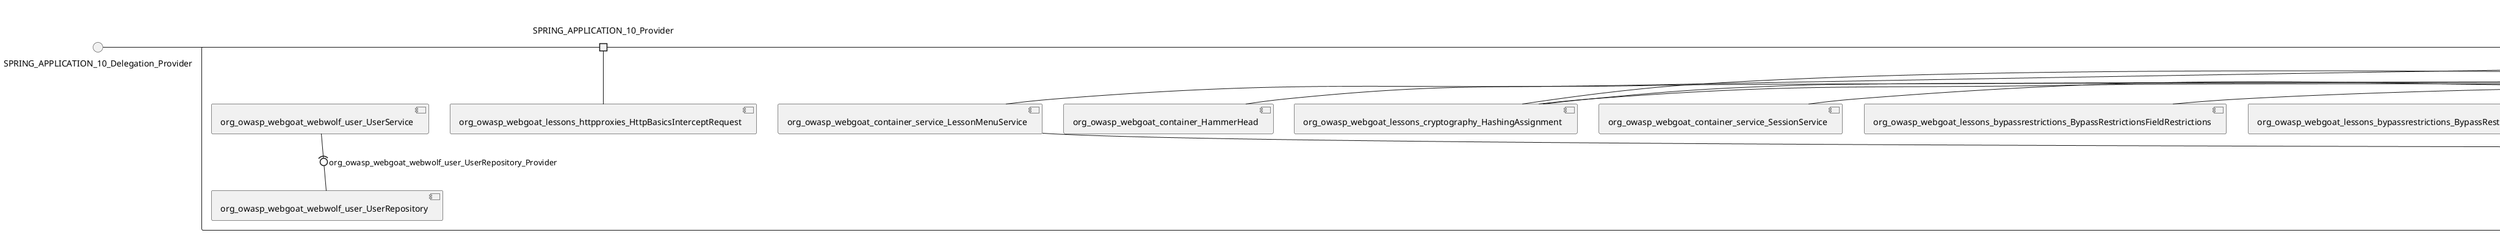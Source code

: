 @startuml
skinparam fixCircleLabelOverlapping true
skinparam componentStyle uml2
() SPRING_APPLICATION_10_Delegation_Provider
() SPRING_APPLICATION_11_Delegation_Provider
() SPRING_APPLICATION_2_Delegation_Provider
() SPRING_APPLICATION_3_Delegation_Provider
() SPRING_APPLICATION_4_Delegation_Provider
() SPRING_APPLICATION_5_Delegation_Provider
() SPRING_APPLICATION_6_Delegation_Provider
() SPRING_APPLICATION_7_Delegation_Provider
() SPRING_APPLICATION_8_Delegation_Provider
() SPRING_APPLICATION_9_Delegation_Provider
() SPRING_APPLICATION_BypassRestrictions_FieldRestrictions_POST_Delegation_Provider
() SPRING_APPLICATION_BypassRestrictions_frontendValidation_POST_Delegation_Provider
() SPRING_APPLICATION_ChromeDevTools_dummy_POST_Delegation_Provider
() SPRING_APPLICATION_ChromeDevTools_network_POST_Delegation_Provider
() SPRING_APPLICATION_CrossSiteScriptingStored_stored_xss_POST_Delegation_Provider
() SPRING_APPLICATION_CrossSiteScriptingStored_stored_xss_follow_up_POST_Delegation_Provider
() SPRING_APPLICATION_CrossSiteScripting_attack1_POST_Delegation_Provider
() SPRING_APPLICATION_CrossSiteScripting_attack3_POST_Delegation_Provider
() SPRING_APPLICATION_CrossSiteScripting_attack4_POST_Delegation_Provider
() SPRING_APPLICATION_CrossSiteScripting_attack5a_GET_Delegation_Provider
() SPRING_APPLICATION_CrossSiteScripting_attack6a_POST_Delegation_Provider
() SPRING_APPLICATION_CrossSiteScripting_dom_follow_up_POST_Delegation_Provider
() SPRING_APPLICATION_CrossSiteScripting_phone_home_xss_POST_Delegation_Provider
() SPRING_APPLICATION_CrossSiteScripting_quiz_GET_POST_Delegation_Provider
() SPRING_APPLICATION_Delegation_Provider
() SPRING_APPLICATION_GET_10_Delegation_Provider
() SPRING_APPLICATION_GET_11_Delegation_Provider
() SPRING_APPLICATION_GET_12_Delegation_Provider
() SPRING_APPLICATION_GET_13_Delegation_Provider
() SPRING_APPLICATION_GET_14_Delegation_Provider
() SPRING_APPLICATION_GET_2_Delegation_Provider
() SPRING_APPLICATION_GET_3_Delegation_Provider
() SPRING_APPLICATION_GET_4_Delegation_Provider
() SPRING_APPLICATION_GET_5_Delegation_Provider
() SPRING_APPLICATION_GET_6_Delegation_Provider
() SPRING_APPLICATION_GET_7_Delegation_Provider
() SPRING_APPLICATION_GET_8_Delegation_Provider
() SPRING_APPLICATION_GET_9_Delegation_Provider
() SPRING_APPLICATION_GET_Delegation_Provider
() SPRING_APPLICATION_HtmlTampering_task_POST_Delegation_Provider
() SPRING_APPLICATION_HttpBasics_attack1_POST_Delegation_Provider
() SPRING_APPLICATION_HttpBasics_attack2_POST_Delegation_Provider
() SPRING_APPLICATION_IDOR_diff_attributes_POST_Delegation_Provider
() SPRING_APPLICATION_IDOR_login_POST_Delegation_Provider
() SPRING_APPLICATION_IDOR_profile_alt_path_POST_Delegation_Provider
() SPRING_APPLICATION_InsecureDeserialization_task_POST_Delegation_Provider
() SPRING_APPLICATION_InsecureLogin_Delegation_Provider
() SPRING_APPLICATION_JWT_decode_POST_Delegation_Provider
() SPRING_APPLICATION_JWT_jku_Delegation_Provider
() SPRING_APPLICATION_JWT_kid_Delegation_Provider
() SPRING_APPLICATION_JWT_quiz_GET_POST_Delegation_Provider
() SPRING_APPLICATION_JWT_refresh_Delegation_Provider
() SPRING_APPLICATION_JWT_secret_POST_Delegation_Provider
() SPRING_APPLICATION_JWT_votings_Delegation_Provider
() SPRING_APPLICATION_LogSpoofing_log_bleeding_POST_Delegation_Provider
() SPRING_APPLICATION_LogSpoofing_log_spoofing_POST_Delegation_Provider
() SPRING_APPLICATION_POST_10_Delegation_Provider
() SPRING_APPLICATION_POST_11_Delegation_Provider
() SPRING_APPLICATION_POST_12_Delegation_Provider
() SPRING_APPLICATION_POST_13_Delegation_Provider
() SPRING_APPLICATION_POST_14_Delegation_Provider
() SPRING_APPLICATION_POST_15_Delegation_Provider
() SPRING_APPLICATION_POST_16_Delegation_Provider
() SPRING_APPLICATION_POST_17_Delegation_Provider
() SPRING_APPLICATION_POST_18_Delegation_Provider
() SPRING_APPLICATION_POST_2_Delegation_Provider
() SPRING_APPLICATION_POST_3_Delegation_Provider
() SPRING_APPLICATION_POST_4_Delegation_Provider
() SPRING_APPLICATION_POST_5_Delegation_Provider
() SPRING_APPLICATION_POST_6_Delegation_Provider
() SPRING_APPLICATION_POST_7_Delegation_Provider
() SPRING_APPLICATION_POST_8_Delegation_Provider
() SPRING_APPLICATION_POST_9_Delegation_Provider
() SPRING_APPLICATION_POST_Delegation_Provider
() SPRING_APPLICATION_PUT_Delegation_Provider
() SPRING_APPLICATION_PasswordReset_ForgotPassword_create_password_reset_link_POST_Delegation_Provider
() SPRING_APPLICATION_PasswordReset_SecurityQuestions_POST_Delegation_Provider
() SPRING_APPLICATION_PasswordReset_reset_Delegation_Provider
() SPRING_APPLICATION_PasswordReset_simple_mail_reset_POST_Delegation_Provider
() SPRING_APPLICATION_PathTraversal_profile_picture_GET_Delegation_Provider
() SPRING_APPLICATION_PathTraversal_profile_picture_fix_GET_Delegation_Provider
() SPRING_APPLICATION_PathTraversal_profile_upload_POST_Delegation_Provider
() SPRING_APPLICATION_PathTraversal_profile_upload_fix_POST_Delegation_Provider
() SPRING_APPLICATION_PathTraversal_profile_upload_remove_user_input_POST_Delegation_Provider
() SPRING_APPLICATION_PathTraversal_random_POST_Delegation_Provider
() SPRING_APPLICATION_PathTraversal_random_picture_GET_Delegation_Provider
() SPRING_APPLICATION_PathTraversal_zip_slip_Delegation_Provider
() SPRING_APPLICATION_SSRF_task1_POST_Delegation_Provider
() SPRING_APPLICATION_SSRF_task2_POST_Delegation_Provider
() SPRING_APPLICATION_SecurePasswords_assignment_POST_Delegation_Provider
() SPRING_APPLICATION_SqlInjectionAdvanced_attack6a_POST_Delegation_Provider
() SPRING_APPLICATION_SqlInjectionAdvanced_attack6b_POST_Delegation_Provider
() SPRING_APPLICATION_SqlInjectionAdvanced_challenge_Login_POST_Delegation_Provider
() SPRING_APPLICATION_SqlInjectionAdvanced_challenge_PUT_Delegation_Provider
() SPRING_APPLICATION_SqlInjectionAdvanced_quiz_GET_POST_Delegation_Provider
() SPRING_APPLICATION_SqlInjectionMitigations_attack10a_POST_Delegation_Provider
() SPRING_APPLICATION_SqlInjectionMitigations_attack10b_POST_Delegation_Provider
() SPRING_APPLICATION_SqlInjectionMitigations_attack12a_POST_Delegation_Provider
() SPRING_APPLICATION_SqlInjectionMitigations_servers_GET_Delegation_Provider
() SPRING_APPLICATION_SqlInjection_assignment5a_POST_Delegation_Provider
() SPRING_APPLICATION_SqlInjection_assignment5b_POST_Delegation_Provider
() SPRING_APPLICATION_SqlInjection_attack10_POST_Delegation_Provider
() SPRING_APPLICATION_SqlInjection_attack2_POST_Delegation_Provider
() SPRING_APPLICATION_SqlInjection_attack3_POST_Delegation_Provider
() SPRING_APPLICATION_SqlInjection_attack4_POST_Delegation_Provider
() SPRING_APPLICATION_SqlInjection_attack5_POST_Delegation_Provider
() SPRING_APPLICATION_SqlInjection_attack8_POST_Delegation_Provider
() SPRING_APPLICATION_SqlInjection_attack9_POST_Delegation_Provider
() SPRING_APPLICATION_SqlOnlyInputValidationOnKeywords_attack_POST_Delegation_Provider
() SPRING_APPLICATION_SqlOnlyInputValidation_attack_POST_Delegation_Provider
() SPRING_APPLICATION_VulnerableComponents_attack1_POST_Delegation_Provider
() SPRING_APPLICATION_WebWolf_GET_Delegation_Provider
() SPRING_APPLICATION_WebWolf_landing_Delegation_Provider
() SPRING_APPLICATION_WebWolf_mail_Delegation_Provider
() SPRING_APPLICATION_challenge_1_POST_Delegation_Provider
() SPRING_APPLICATION_challenge_5_POST_Delegation_Provider
() SPRING_APPLICATION_challenge_7_Delegation_Provider
() SPRING_APPLICATION_challenge_8_Delegation_Provider
() SPRING_APPLICATION_challenge_logo_Delegation_Provider
() SPRING_APPLICATION_cia_quiz_GET_POST_Delegation_Provider
() SPRING_APPLICATION_clientSideFiltering_attack1_POST_Delegation_Provider
() SPRING_APPLICATION_clientSideFiltering_challenge_store_coupons_GET_Delegation_Provider
() SPRING_APPLICATION_clientSideFiltering_getItForFree_POST_Delegation_Provider
() SPRING_APPLICATION_clientSideFiltering_salaries_GET_Delegation_Provider
() SPRING_APPLICATION_crypto_encoding_basic_auth_POST_Delegation_Provider
() SPRING_APPLICATION_crypto_encoding_xor_POST_Delegation_Provider
() SPRING_APPLICATION_crypto_hashing_POST_Delegation_Provider
() SPRING_APPLICATION_crypto_secure_defaults_POST_Delegation_Provider
() SPRING_APPLICATION_crypto_signing_verify_POST_Delegation_Provider
() SPRING_APPLICATION_csrf_feedback_message_POST_Delegation_Provider
() SPRING_APPLICATION_csrf_review_POST_Delegation_Provider
() SPRING_APPLICATION_files_GET_Delegation_Provider
() SPRING_APPLICATION_fileupload_POST_Delegation_Provider
() SPRING_APPLICATION_jwt_Delegation_Provider
() SPRING_APPLICATION_landing_Delegation_Provider
() SPRING_APPLICATION_lesson_template_Delegation_Provider
() SPRING_APPLICATION_login_oauth_mvc_GET_Delegation_Provider
() SPRING_APPLICATION_mail_DELETE_GET_POST_Delegation_Provider
() SPRING_APPLICATION_register_mvc_POST_Delegation_Provider
() SPRING_APPLICATION_registration_GET_Delegation_Provider
() SPRING_APPLICATION_requests_GET_Delegation_Provider
() SPRING_APPLICATION_scoreboard_data_GET_Delegation_Provider
() SPRING_APPLICATION_server_directory_GET_Delegation_Provider
() SPRING_APPLICATION_service_debug_labels_mvc_Delegation_Provider
() SPRING_APPLICATION_service_lessonoverview_mvc_GET_Delegation_Provider
() SPRING_APPLICATION_xxe_comments_GET_Delegation_Provider
rectangle System {
[org_owasp_webgoat_container_HammerHead] [[webgoat-webgoat.repository#_o2_HZsGeEe-Fxcyw0qf2Yg]]
[org_owasp_webgoat_container_WebWolfRedirect] [[webgoat-webgoat.repository#_o2_HZsGeEe-Fxcyw0qf2Yg]]
[org_owasp_webgoat_container_controller_StartLesson] [[webgoat-webgoat.repository#_o2_HZsGeEe-Fxcyw0qf2Yg]]
[org_owasp_webgoat_container_controller_Welcome] [[webgoat-webgoat.repository#_o2_HZsGeEe-Fxcyw0qf2Yg]]
[org_owasp_webgoat_container_i18n_PluginMessages_Provider] [[webgoat-webgoat.repository#_o2_HZsGeEe-Fxcyw0qf2Yg]]
[org_owasp_webgoat_container_report_ReportCardController] [[webgoat-webgoat.repository#_o2_HZsGeEe-Fxcyw0qf2Yg]]
[org_owasp_webgoat_container_service_EnvironmentService] [[webgoat-webgoat.repository#_o2_HZsGeEe-Fxcyw0qf2Yg]]
[org_owasp_webgoat_container_service_HintService] [[webgoat-webgoat.repository#_o2_HZsGeEe-Fxcyw0qf2Yg]]
[org_owasp_webgoat_container_service_LabelDebugService] [[webgoat-webgoat.repository#_o2_HZsGeEe-Fxcyw0qf2Yg]]
[org_owasp_webgoat_container_service_LabelService] [[webgoat-webgoat.repository#_o2_HZsGeEe-Fxcyw0qf2Yg]]
[org_owasp_webgoat_container_service_LessonInfoService] [[webgoat-webgoat.repository#_o2_HZsGeEe-Fxcyw0qf2Yg]]
[org_owasp_webgoat_container_service_LessonMenuService] [[webgoat-webgoat.repository#_o2_HZsGeEe-Fxcyw0qf2Yg]]
[org_owasp_webgoat_container_service_LessonProgressService] [[webgoat-webgoat.repository#_o2_HZsGeEe-Fxcyw0qf2Yg]]
[org_owasp_webgoat_container_service_RestartLessonService] [[webgoat-webgoat.repository#_o2_HZsGeEe-Fxcyw0qf2Yg]]
[org_owasp_webgoat_container_service_SessionService] [[webgoat-webgoat.repository#_o2_HZsGeEe-Fxcyw0qf2Yg]]
[org_owasp_webgoat_container_session_LessonSession_Provider] [[webgoat-webgoat.repository#_o2_HZsGeEe-Fxcyw0qf2Yg]]
[org_owasp_webgoat_container_users_RegistrationController] [[webgoat-webgoat.repository#_o2_HZsGeEe-Fxcyw0qf2Yg]]
[org_owasp_webgoat_container_users_Scoreboard] [[webgoat-webgoat.repository#_o2_HZsGeEe-Fxcyw0qf2Yg]]
[org_owasp_webgoat_container_users_UserProgressRepository] [[webgoat-webgoat.repository#_o2_HZsGeEe-Fxcyw0qf2Yg]]
[org_owasp_webgoat_container_users_UserRepository] [[webgoat-webgoat.repository#_o2_HZsGeEe-Fxcyw0qf2Yg]]
[org_owasp_webgoat_container_users_UserService] [[webgoat-webgoat.repository#_o2_HZsGeEe-Fxcyw0qf2Yg]]
[org_owasp_webgoat_lessons_authbypass_VerifyAccount] [[webgoat-webgoat.repository#_o2_HZsGeEe-Fxcyw0qf2Yg]]
[org_owasp_webgoat_lessons_bypassrestrictions_BypassRestrictionsFieldRestrictions] [[webgoat-webgoat.repository#_o2_HZsGeEe-Fxcyw0qf2Yg]]
[org_owasp_webgoat_lessons_bypassrestrictions_BypassRestrictionsFrontendValidation] [[webgoat-webgoat.repository#_o2_HZsGeEe-Fxcyw0qf2Yg]]
[org_owasp_webgoat_lessons_challenges_FlagController] [[webgoat-webgoat.repository#_o2_HZsGeEe-Fxcyw0qf2Yg]]
[org_owasp_webgoat_lessons_challenges_challenge1_Assignment1] [[webgoat-webgoat.repository#_o2_HZsGeEe-Fxcyw0qf2Yg]]
[org_owasp_webgoat_lessons_challenges_challenge1_ImageServlet] [[webgoat-webgoat.repository#_o2_HZsGeEe-Fxcyw0qf2Yg]]
[org_owasp_webgoat_lessons_challenges_challenge5_Assignment5] [[webgoat-webgoat.repository#_o2_HZsGeEe-Fxcyw0qf2Yg]]
[org_owasp_webgoat_lessons_challenges_challenge7_Assignment7] [[webgoat-webgoat.repository#_o2_HZsGeEe-Fxcyw0qf2Yg]]
[org_owasp_webgoat_lessons_challenges_challenge8_Assignment8] [[webgoat-webgoat.repository#_o2_HZsGeEe-Fxcyw0qf2Yg]]
[org_owasp_webgoat_lessons_chromedevtools_NetworkDummy] [[webgoat-webgoat.repository#_o2_HZsGeEe-Fxcyw0qf2Yg]]
[org_owasp_webgoat_lessons_chromedevtools_NetworkLesson] [[webgoat-webgoat.repository#_o2_HZsGeEe-Fxcyw0qf2Yg]]
[org_owasp_webgoat_lessons_cia_CIAQuiz] [[webgoat-webgoat.repository#_o2_HZsGeEe-Fxcyw0qf2Yg]]
[org_owasp_webgoat_lessons_clientsidefiltering_ClientSideFilteringAssignment] [[webgoat-webgoat.repository#_o2_HZsGeEe-Fxcyw0qf2Yg]]
[org_owasp_webgoat_lessons_clientsidefiltering_ClientSideFilteringFreeAssignment] [[webgoat-webgoat.repository#_o2_HZsGeEe-Fxcyw0qf2Yg]]
[org_owasp_webgoat_lessons_clientsidefiltering_Salaries] [[webgoat-webgoat.repository#_o2_HZsGeEe-Fxcyw0qf2Yg]]
[org_owasp_webgoat_lessons_clientsidefiltering_ShopEndpoint] [[webgoat-webgoat.repository#_o2_HZsGeEe-Fxcyw0qf2Yg]]
[org_owasp_webgoat_lessons_cryptography_EncodingAssignment] [[webgoat-webgoat.repository#_o2_HZsGeEe-Fxcyw0qf2Yg]]
[org_owasp_webgoat_lessons_cryptography_HashingAssignment] [[webgoat-webgoat.repository#_o2_HZsGeEe-Fxcyw0qf2Yg]]
[org_owasp_webgoat_lessons_cryptography_SecureDefaultsAssignment] [[webgoat-webgoat.repository#_o2_HZsGeEe-Fxcyw0qf2Yg]]
[org_owasp_webgoat_lessons_cryptography_SigningAssignment] [[webgoat-webgoat.repository#_o2_HZsGeEe-Fxcyw0qf2Yg]]
[org_owasp_webgoat_lessons_cryptography_XOREncodingAssignment] [[webgoat-webgoat.repository#_o2_HZsGeEe-Fxcyw0qf2Yg]]
[org_owasp_webgoat_lessons_csrf_CSRFConfirmFlag1] [[webgoat-webgoat.repository#_o2_HZsGeEe-Fxcyw0qf2Yg]]
[org_owasp_webgoat_lessons_csrf_CSRFFeedback] [[webgoat-webgoat.repository#_o2_HZsGeEe-Fxcyw0qf2Yg]]
[org_owasp_webgoat_lessons_csrf_CSRFGetFlag] [[webgoat-webgoat.repository#_o2_HZsGeEe-Fxcyw0qf2Yg]]
[org_owasp_webgoat_lessons_csrf_CSRFLogin] [[webgoat-webgoat.repository#_o2_HZsGeEe-Fxcyw0qf2Yg]]
[org_owasp_webgoat_lessons_csrf_ForgedReviews] [[webgoat-webgoat.repository#_o2_HZsGeEe-Fxcyw0qf2Yg]]
[org_owasp_webgoat_lessons_deserialization_InsecureDeserializationTask] [[webgoat-webgoat.repository#_o2_HZsGeEe-Fxcyw0qf2Yg]]
[org_owasp_webgoat_lessons_hijacksession_HijackSessionAssignment] [[webgoat-webgoat.repository#_o2_HZsGeEe-Fxcyw0qf2Yg]]
[org_owasp_webgoat_lessons_htmltampering_HtmlTamperingTask] [[webgoat-webgoat.repository#_o2_HZsGeEe-Fxcyw0qf2Yg]]
[org_owasp_webgoat_lessons_httpbasics_HttpBasicsLesson] [[webgoat-webgoat.repository#_o2_HZsGeEe-Fxcyw0qf2Yg]]
[org_owasp_webgoat_lessons_httpbasics_HttpBasicsQuiz] [[webgoat-webgoat.repository#_o2_HZsGeEe-Fxcyw0qf2Yg]]
[org_owasp_webgoat_lessons_httpproxies_HttpBasicsInterceptRequest] [[webgoat-webgoat.repository#_o2_HZsGeEe-Fxcyw0qf2Yg]]
[org_owasp_webgoat_lessons_idor_IDORDiffAttributes] [[webgoat-webgoat.repository#_o2_HZsGeEe-Fxcyw0qf2Yg]]
[org_owasp_webgoat_lessons_idor_IDOREditOtherProfile] [[webgoat-webgoat.repository#_o2_HZsGeEe-Fxcyw0qf2Yg]]
[org_owasp_webgoat_lessons_idor_IDORLogin] [[webgoat-webgoat.repository#_o2_HZsGeEe-Fxcyw0qf2Yg]]
[org_owasp_webgoat_lessons_idor_IDORViewOtherProfile] [[webgoat-webgoat.repository#_o2_HZsGeEe-Fxcyw0qf2Yg]]
[org_owasp_webgoat_lessons_idor_IDORViewOwnProfile] [[webgoat-webgoat.repository#_o2_HZsGeEe-Fxcyw0qf2Yg]]
[org_owasp_webgoat_lessons_idor_IDORViewOwnProfileAltUrl] [[webgoat-webgoat.repository#_o2_HZsGeEe-Fxcyw0qf2Yg]]
[org_owasp_webgoat_lessons_insecurelogin_InsecureLoginTask] [[webgoat-webgoat.repository#_o2_HZsGeEe-Fxcyw0qf2Yg]]
[org_owasp_webgoat_lessons_jwt_JWTDecodeEndpoint] [[webgoat-webgoat.repository#_o2_HZsGeEe-Fxcyw0qf2Yg]]
[org_owasp_webgoat_lessons_jwt_JWTQuiz] [[webgoat-webgoat.repository#_o2_HZsGeEe-Fxcyw0qf2Yg]]
[org_owasp_webgoat_lessons_jwt_JWTRefreshEndpoint] [[webgoat-webgoat.repository#_o2_HZsGeEe-Fxcyw0qf2Yg]]
[org_owasp_webgoat_lessons_jwt_JWTSecretKeyEndpoint] [[webgoat-webgoat.repository#_o2_HZsGeEe-Fxcyw0qf2Yg]]
[org_owasp_webgoat_lessons_jwt_JWTVotesEndpoint] [[webgoat-webgoat.repository#_o2_HZsGeEe-Fxcyw0qf2Yg]]
[org_owasp_webgoat_lessons_jwt_claimmisuse_JWTHeaderJKUEndpoint] [[webgoat-webgoat.repository#_o2_HZsGeEe-Fxcyw0qf2Yg]]
[org_owasp_webgoat_lessons_jwt_claimmisuse_JWTHeaderKIDEndpoint] [[webgoat-webgoat.repository#_o2_HZsGeEe-Fxcyw0qf2Yg]]
[org_owasp_webgoat_lessons_lessontemplate_SampleAttack] [[webgoat-webgoat.repository#_o2_HZsGeEe-Fxcyw0qf2Yg]]
[org_owasp_webgoat_lessons_logging_LogBleedingTask] [[webgoat-webgoat.repository#_o2_HZsGeEe-Fxcyw0qf2Yg]]
[org_owasp_webgoat_lessons_logging_LogSpoofingTask] [[webgoat-webgoat.repository#_o2_HZsGeEe-Fxcyw0qf2Yg]]
[org_owasp_webgoat_lessons_missingac_MissingFunctionACHiddenMenus] [[webgoat-webgoat.repository#_o2_HZsGeEe-Fxcyw0qf2Yg]]
[org_owasp_webgoat_lessons_missingac_MissingFunctionACUsers] [[webgoat-webgoat.repository#_o2_HZsGeEe-Fxcyw0qf2Yg]]
[org_owasp_webgoat_lessons_missingac_MissingFunctionACYourHash] [[webgoat-webgoat.repository#_o2_HZsGeEe-Fxcyw0qf2Yg]]
[org_owasp_webgoat_lessons_missingac_MissingFunctionACYourHashAdmin] [[webgoat-webgoat.repository#_o2_HZsGeEe-Fxcyw0qf2Yg]]
[org_owasp_webgoat_lessons_passwordreset_QuestionsAssignment] [[webgoat-webgoat.repository#_o2_HZsGeEe-Fxcyw0qf2Yg]]
[org_owasp_webgoat_lessons_passwordreset_ResetLinkAssignment] [[webgoat-webgoat.repository#_o2_HZsGeEe-Fxcyw0qf2Yg]]
[org_owasp_webgoat_lessons_passwordreset_ResetLinkAssignmentForgotPassword] [[webgoat-webgoat.repository#_o2_HZsGeEe-Fxcyw0qf2Yg]]
[org_owasp_webgoat_lessons_passwordreset_SecurityQuestionAssignment] [[webgoat-webgoat.repository#_o2_HZsGeEe-Fxcyw0qf2Yg]]
[org_owasp_webgoat_lessons_passwordreset_SimpleMailAssignment] [[webgoat-webgoat.repository#_o2_HZsGeEe-Fxcyw0qf2Yg]]
[org_owasp_webgoat_lessons_pathtraversal_ProfileUpload] [[webgoat-webgoat.repository#_o2_HZsGeEe-Fxcyw0qf2Yg]]
[org_owasp_webgoat_lessons_pathtraversal_ProfileUploadFix] [[webgoat-webgoat.repository#_o2_HZsGeEe-Fxcyw0qf2Yg]]
[org_owasp_webgoat_lessons_pathtraversal_ProfileUploadRemoveUserInput] [[webgoat-webgoat.repository#_o2_HZsGeEe-Fxcyw0qf2Yg]]
[org_owasp_webgoat_lessons_pathtraversal_ProfileUploadRetrieval] [[webgoat-webgoat.repository#_o2_HZsGeEe-Fxcyw0qf2Yg]]
[org_owasp_webgoat_lessons_pathtraversal_ProfileZipSlip] [[webgoat-webgoat.repository#_o2_HZsGeEe-Fxcyw0qf2Yg]]
[org_owasp_webgoat_lessons_securepasswords_SecurePasswordsAssignment] [[webgoat-webgoat.repository#_o2_HZsGeEe-Fxcyw0qf2Yg]]
[org_owasp_webgoat_lessons_spoofcookie_SpoofCookieAssignment] [[webgoat-webgoat.repository#_o2_HZsGeEe-Fxcyw0qf2Yg]]
[org_owasp_webgoat_lessons_sqlinjection_advanced_SqlInjectionChallenge] [[webgoat-webgoat.repository#_o2_HZsGeEe-Fxcyw0qf2Yg]]
[org_owasp_webgoat_lessons_sqlinjection_advanced_SqlInjectionChallengeLogin] [[webgoat-webgoat.repository#_o2_HZsGeEe-Fxcyw0qf2Yg]]
[org_owasp_webgoat_lessons_sqlinjection_advanced_SqlInjectionLesson6a] [[webgoat-webgoat.repository#_o2_HZsGeEe-Fxcyw0qf2Yg]]
[org_owasp_webgoat_lessons_sqlinjection_advanced_SqlInjectionLesson6b] [[webgoat-webgoat.repository#_o2_HZsGeEe-Fxcyw0qf2Yg]]
[org_owasp_webgoat_lessons_sqlinjection_advanced_SqlInjectionQuiz] [[webgoat-webgoat.repository#_o2_HZsGeEe-Fxcyw0qf2Yg]]
[org_owasp_webgoat_lessons_sqlinjection_introduction_SqlInjectionLesson10] [[webgoat-webgoat.repository#_o2_HZsGeEe-Fxcyw0qf2Yg]]
[org_owasp_webgoat_lessons_sqlinjection_introduction_SqlInjectionLesson2] [[webgoat-webgoat.repository#_o2_HZsGeEe-Fxcyw0qf2Yg]]
[org_owasp_webgoat_lessons_sqlinjection_introduction_SqlInjectionLesson3] [[webgoat-webgoat.repository#_o2_HZsGeEe-Fxcyw0qf2Yg]]
[org_owasp_webgoat_lessons_sqlinjection_introduction_SqlInjectionLesson4] [[webgoat-webgoat.repository#_o2_HZsGeEe-Fxcyw0qf2Yg]]
[org_owasp_webgoat_lessons_sqlinjection_introduction_SqlInjectionLesson5] [[webgoat-webgoat.repository#_o2_HZsGeEe-Fxcyw0qf2Yg]]
[org_owasp_webgoat_lessons_sqlinjection_introduction_SqlInjectionLesson5a] [[webgoat-webgoat.repository#_o2_HZsGeEe-Fxcyw0qf2Yg]]
[org_owasp_webgoat_lessons_sqlinjection_introduction_SqlInjectionLesson5b] [[webgoat-webgoat.repository#_o2_HZsGeEe-Fxcyw0qf2Yg]]
[org_owasp_webgoat_lessons_sqlinjection_introduction_SqlInjectionLesson8] [[webgoat-webgoat.repository#_o2_HZsGeEe-Fxcyw0qf2Yg]]
[org_owasp_webgoat_lessons_sqlinjection_introduction_SqlInjectionLesson9] [[webgoat-webgoat.repository#_o2_HZsGeEe-Fxcyw0qf2Yg]]
[org_owasp_webgoat_lessons_sqlinjection_mitigation_Servers] [[webgoat-webgoat.repository#_o2_HZsGeEe-Fxcyw0qf2Yg]]
[org_owasp_webgoat_lessons_sqlinjection_mitigation_SqlInjectionLesson10a] [[webgoat-webgoat.repository#_o2_HZsGeEe-Fxcyw0qf2Yg]]
[org_owasp_webgoat_lessons_sqlinjection_mitigation_SqlInjectionLesson10b] [[webgoat-webgoat.repository#_o2_HZsGeEe-Fxcyw0qf2Yg]]
[org_owasp_webgoat_lessons_sqlinjection_mitigation_SqlInjectionLesson13] [[webgoat-webgoat.repository#_o2_HZsGeEe-Fxcyw0qf2Yg]]
[org_owasp_webgoat_lessons_sqlinjection_mitigation_SqlOnlyInputValidation] [[webgoat-webgoat.repository#_o2_HZsGeEe-Fxcyw0qf2Yg]]
[org_owasp_webgoat_lessons_sqlinjection_mitigation_SqlOnlyInputValidationOnKeywords] [[webgoat-webgoat.repository#_o2_HZsGeEe-Fxcyw0qf2Yg]]
[org_owasp_webgoat_lessons_ssrf_SSRFTask1] [[webgoat-webgoat.repository#_o2_HZsGeEe-Fxcyw0qf2Yg]]
[org_owasp_webgoat_lessons_ssrf_SSRFTask2] [[webgoat-webgoat.repository#_o2_HZsGeEe-Fxcyw0qf2Yg]]
[org_owasp_webgoat_lessons_vulnerablecomponents_VulnerableComponentsLesson] [[webgoat-webgoat.repository#_o2_HZsGeEe-Fxcyw0qf2Yg]]
[org_owasp_webgoat_lessons_webwolfintroduction_LandingAssignment] [[webgoat-webgoat.repository#_o2_HZsGeEe-Fxcyw0qf2Yg]]
[org_owasp_webgoat_lessons_webwolfintroduction_MailAssignment] [[webgoat-webgoat.repository#_o2_HZsGeEe-Fxcyw0qf2Yg]]
[org_owasp_webgoat_lessons_xss_CrossSiteScriptingLesson1] [[webgoat-webgoat.repository#_o2_HZsGeEe-Fxcyw0qf2Yg]]
[org_owasp_webgoat_lessons_xss_CrossSiteScriptingLesson5a] [[webgoat-webgoat.repository#_o2_HZsGeEe-Fxcyw0qf2Yg]]
[org_owasp_webgoat_lessons_xss_CrossSiteScriptingLesson6a] [[webgoat-webgoat.repository#_o2_HZsGeEe-Fxcyw0qf2Yg]]
[org_owasp_webgoat_lessons_xss_CrossSiteScriptingQuiz] [[webgoat-webgoat.repository#_o2_HZsGeEe-Fxcyw0qf2Yg]]
[org_owasp_webgoat_lessons_xss_DOMCrossSiteScripting] [[webgoat-webgoat.repository#_o2_HZsGeEe-Fxcyw0qf2Yg]]
[org_owasp_webgoat_lessons_xss_DOMCrossSiteScriptingVerifier] [[webgoat-webgoat.repository#_o2_HZsGeEe-Fxcyw0qf2Yg]]
[org_owasp_webgoat_lessons_xss_mitigation_CrossSiteScriptingLesson3] [[webgoat-webgoat.repository#_o2_HZsGeEe-Fxcyw0qf2Yg]]
[org_owasp_webgoat_lessons_xss_mitigation_CrossSiteScriptingLesson4] [[webgoat-webgoat.repository#_o2_HZsGeEe-Fxcyw0qf2Yg]]
[org_owasp_webgoat_lessons_xss_stored_StoredCrossSiteScriptingVerifier] [[webgoat-webgoat.repository#_o2_HZsGeEe-Fxcyw0qf2Yg]]
[org_owasp_webgoat_lessons_xss_stored_StoredXssComments] [[webgoat-webgoat.repository#_o2_HZsGeEe-Fxcyw0qf2Yg]]
[org_owasp_webgoat_lessons_xxe_BlindSendFileAssignment] [[webgoat-webgoat.repository#_o2_HZsGeEe-Fxcyw0qf2Yg]]
[org_owasp_webgoat_lessons_xxe_CommentsEndpoint] [[webgoat-webgoat.repository#_o2_HZsGeEe-Fxcyw0qf2Yg]]
[org_owasp_webgoat_lessons_xxe_ContentTypeAssignment] [[webgoat-webgoat.repository#_o2_HZsGeEe-Fxcyw0qf2Yg]]
[org_owasp_webgoat_lessons_xxe_SimpleXXE] [[webgoat-webgoat.repository#_o2_HZsGeEe-Fxcyw0qf2Yg]]
[org_owasp_webgoat_webwolf_FileServer] [[webgoat-webgoat.repository#_o2_HZsGeEe-Fxcyw0qf2Yg]]
[org_owasp_webgoat_webwolf_jwt_JWTController] [[webgoat-webgoat.repository#_o2_HZsGeEe-Fxcyw0qf2Yg]]
[org_owasp_webgoat_webwolf_mailbox_MailboxController] [[webgoat-webgoat.repository#_o2_HZsGeEe-Fxcyw0qf2Yg]]
[org_owasp_webgoat_webwolf_mailbox_MailboxRepository] [[webgoat-webgoat.repository#_o2_HZsGeEe-Fxcyw0qf2Yg]]
[org_owasp_webgoat_webwolf_requests_LandingPage] [[webgoat-webgoat.repository#_o2_HZsGeEe-Fxcyw0qf2Yg]]
[org_owasp_webgoat_webwolf_requests_Requests] [[webgoat-webgoat.repository#_o2_HZsGeEe-Fxcyw0qf2Yg]]
[org_owasp_webgoat_webwolf_user_UserRepository] [[webgoat-webgoat.repository#_o2_HZsGeEe-Fxcyw0qf2Yg]]
[org_owasp_webgoat_webwolf_user_UserService] [[webgoat-webgoat.repository#_o2_HZsGeEe-Fxcyw0qf2Yg]]
port SPRING_APPLICATION_10_Provider
SPRING_APPLICATION_10_Delegation_Provider - SPRING_APPLICATION_10_Provider
SPRING_APPLICATION_10_Provider - [org_owasp_webgoat_lessons_httpproxies_HttpBasicsInterceptRequest]
port SPRING_APPLICATION_11_Provider
SPRING_APPLICATION_11_Delegation_Provider - SPRING_APPLICATION_11_Provider
SPRING_APPLICATION_11_Provider - [org_owasp_webgoat_lessons_jwt_JWTSecretKeyEndpoint]
port SPRING_APPLICATION_2_Provider
SPRING_APPLICATION_2_Delegation_Provider - SPRING_APPLICATION_2_Provider
SPRING_APPLICATION_2_Provider - [org_owasp_webgoat_container_service_LessonMenuService]
port SPRING_APPLICATION_3_Provider
SPRING_APPLICATION_3_Delegation_Provider - SPRING_APPLICATION_3_Provider
SPRING_APPLICATION_3_Provider - [org_owasp_webgoat_lessons_cryptography_SigningAssignment]
port SPRING_APPLICATION_4_Provider
SPRING_APPLICATION_4_Delegation_Provider - SPRING_APPLICATION_4_Provider
SPRING_APPLICATION_4_Provider - [org_owasp_webgoat_container_HammerHead]
port SPRING_APPLICATION_5_Provider
SPRING_APPLICATION_5_Delegation_Provider - SPRING_APPLICATION_5_Provider
SPRING_APPLICATION_5_Provider - [org_owasp_webgoat_lessons_cryptography_HashingAssignment]
port SPRING_APPLICATION_6_Provider
SPRING_APPLICATION_6_Delegation_Provider - SPRING_APPLICATION_6_Provider
SPRING_APPLICATION_6_Provider - [org_owasp_webgoat_lessons_cryptography_HashingAssignment]
port SPRING_APPLICATION_7_Provider
SPRING_APPLICATION_7_Delegation_Provider - SPRING_APPLICATION_7_Provider
SPRING_APPLICATION_7_Provider - [org_owasp_webgoat_container_service_SessionService]
port SPRING_APPLICATION_8_Provider
SPRING_APPLICATION_8_Delegation_Provider - SPRING_APPLICATION_8_Provider
SPRING_APPLICATION_8_Provider - [org_owasp_webgoat_lessons_xxe_SimpleXXE]
port SPRING_APPLICATION_9_Provider
SPRING_APPLICATION_9_Delegation_Provider - SPRING_APPLICATION_9_Provider
SPRING_APPLICATION_9_Provider - [org_owasp_webgoat_container_service_LabelDebugService]
port SPRING_APPLICATION_BypassRestrictions_FieldRestrictions_POST_Provider
SPRING_APPLICATION_BypassRestrictions_FieldRestrictions_POST_Delegation_Provider - SPRING_APPLICATION_BypassRestrictions_FieldRestrictions_POST_Provider
SPRING_APPLICATION_BypassRestrictions_FieldRestrictions_POST_Provider - [org_owasp_webgoat_lessons_bypassrestrictions_BypassRestrictionsFieldRestrictions]
port SPRING_APPLICATION_BypassRestrictions_frontendValidation_POST_Provider
SPRING_APPLICATION_BypassRestrictions_frontendValidation_POST_Delegation_Provider - SPRING_APPLICATION_BypassRestrictions_frontendValidation_POST_Provider
SPRING_APPLICATION_BypassRestrictions_frontendValidation_POST_Provider - [org_owasp_webgoat_lessons_bypassrestrictions_BypassRestrictionsFrontendValidation]
port SPRING_APPLICATION_ChromeDevTools_dummy_POST_Provider
SPRING_APPLICATION_ChromeDevTools_dummy_POST_Delegation_Provider - SPRING_APPLICATION_ChromeDevTools_dummy_POST_Provider
SPRING_APPLICATION_ChromeDevTools_dummy_POST_Provider - [org_owasp_webgoat_lessons_chromedevtools_NetworkDummy]
port SPRING_APPLICATION_ChromeDevTools_network_POST_Provider
SPRING_APPLICATION_ChromeDevTools_network_POST_Delegation_Provider - SPRING_APPLICATION_ChromeDevTools_network_POST_Provider
SPRING_APPLICATION_ChromeDevTools_network_POST_Provider - [org_owasp_webgoat_lessons_chromedevtools_NetworkLesson]
port SPRING_APPLICATION_CrossSiteScriptingStored_stored_xss_POST_Provider
SPRING_APPLICATION_CrossSiteScriptingStored_stored_xss_POST_Delegation_Provider - SPRING_APPLICATION_CrossSiteScriptingStored_stored_xss_POST_Provider
SPRING_APPLICATION_CrossSiteScriptingStored_stored_xss_POST_Provider - [org_owasp_webgoat_lessons_xss_stored_StoredXssComments]
port SPRING_APPLICATION_CrossSiteScriptingStored_stored_xss_follow_up_POST_Provider
SPRING_APPLICATION_CrossSiteScriptingStored_stored_xss_follow_up_POST_Delegation_Provider - SPRING_APPLICATION_CrossSiteScriptingStored_stored_xss_follow_up_POST_Provider
SPRING_APPLICATION_CrossSiteScriptingStored_stored_xss_follow_up_POST_Provider - [org_owasp_webgoat_lessons_xss_stored_StoredCrossSiteScriptingVerifier]
port SPRING_APPLICATION_CrossSiteScripting_attack1_POST_Provider
SPRING_APPLICATION_CrossSiteScripting_attack1_POST_Delegation_Provider - SPRING_APPLICATION_CrossSiteScripting_attack1_POST_Provider
SPRING_APPLICATION_CrossSiteScripting_attack1_POST_Provider - [org_owasp_webgoat_lessons_xss_CrossSiteScriptingLesson1]
port SPRING_APPLICATION_CrossSiteScripting_attack3_POST_Provider
SPRING_APPLICATION_CrossSiteScripting_attack3_POST_Delegation_Provider - SPRING_APPLICATION_CrossSiteScripting_attack3_POST_Provider
SPRING_APPLICATION_CrossSiteScripting_attack3_POST_Provider - [org_owasp_webgoat_lessons_xss_mitigation_CrossSiteScriptingLesson3]
port SPRING_APPLICATION_CrossSiteScripting_attack4_POST_Provider
SPRING_APPLICATION_CrossSiteScripting_attack4_POST_Delegation_Provider - SPRING_APPLICATION_CrossSiteScripting_attack4_POST_Provider
SPRING_APPLICATION_CrossSiteScripting_attack4_POST_Provider - [org_owasp_webgoat_lessons_xss_mitigation_CrossSiteScriptingLesson4]
port SPRING_APPLICATION_CrossSiteScripting_attack5a_GET_Provider
SPRING_APPLICATION_CrossSiteScripting_attack5a_GET_Delegation_Provider - SPRING_APPLICATION_CrossSiteScripting_attack5a_GET_Provider
SPRING_APPLICATION_CrossSiteScripting_attack5a_GET_Provider - [org_owasp_webgoat_lessons_xss_CrossSiteScriptingLesson5a]
port SPRING_APPLICATION_CrossSiteScripting_attack6a_POST_Provider
SPRING_APPLICATION_CrossSiteScripting_attack6a_POST_Delegation_Provider - SPRING_APPLICATION_CrossSiteScripting_attack6a_POST_Provider
SPRING_APPLICATION_CrossSiteScripting_attack6a_POST_Provider - [org_owasp_webgoat_lessons_xss_CrossSiteScriptingLesson6a]
port SPRING_APPLICATION_CrossSiteScripting_dom_follow_up_POST_Provider
SPRING_APPLICATION_CrossSiteScripting_dom_follow_up_POST_Delegation_Provider - SPRING_APPLICATION_CrossSiteScripting_dom_follow_up_POST_Provider
SPRING_APPLICATION_CrossSiteScripting_dom_follow_up_POST_Provider - [org_owasp_webgoat_lessons_xss_DOMCrossSiteScriptingVerifier]
port SPRING_APPLICATION_CrossSiteScripting_phone_home_xss_POST_Provider
SPRING_APPLICATION_CrossSiteScripting_phone_home_xss_POST_Delegation_Provider - SPRING_APPLICATION_CrossSiteScripting_phone_home_xss_POST_Provider
SPRING_APPLICATION_CrossSiteScripting_phone_home_xss_POST_Provider - [org_owasp_webgoat_lessons_xss_DOMCrossSiteScripting]
port SPRING_APPLICATION_CrossSiteScripting_quiz_GET_POST_Provider
SPRING_APPLICATION_CrossSiteScripting_quiz_GET_POST_Delegation_Provider - SPRING_APPLICATION_CrossSiteScripting_quiz_GET_POST_Provider
SPRING_APPLICATION_CrossSiteScripting_quiz_GET_POST_Provider - [org_owasp_webgoat_lessons_xss_CrossSiteScriptingQuiz]
port SPRING_APPLICATION_Provider
SPRING_APPLICATION_Delegation_Provider - SPRING_APPLICATION_Provider
SPRING_APPLICATION_Provider - [org_owasp_webgoat_webwolf_FileServer]
port SPRING_APPLICATION_GET_10_Provider
SPRING_APPLICATION_GET_10_Delegation_Provider - SPRING_APPLICATION_GET_10_Provider
SPRING_APPLICATION_GET_10_Provider - [org_owasp_webgoat_container_controller_Welcome]
port SPRING_APPLICATION_GET_11_Provider
SPRING_APPLICATION_GET_11_Delegation_Provider - SPRING_APPLICATION_GET_11_Provider
SPRING_APPLICATION_GET_11_Provider - [org_owasp_webgoat_container_controller_StartLesson]
port SPRING_APPLICATION_GET_12_Provider
SPRING_APPLICATION_GET_12_Delegation_Provider - SPRING_APPLICATION_GET_12_Provider
SPRING_APPLICATION_GET_12_Provider - [org_owasp_webgoat_lessons_spoofcookie_SpoofCookieAssignment]
port SPRING_APPLICATION_GET_13_Provider
SPRING_APPLICATION_GET_13_Delegation_Provider - SPRING_APPLICATION_GET_13_Provider
SPRING_APPLICATION_GET_13_Provider - [org_owasp_webgoat_container_service_RestartLessonService]
port SPRING_APPLICATION_GET_14_Provider
SPRING_APPLICATION_GET_14_Delegation_Provider - SPRING_APPLICATION_GET_14_Provider
SPRING_APPLICATION_GET_14_Provider - [org_owasp_webgoat_lessons_missingac_MissingFunctionACUsers]
port SPRING_APPLICATION_GET_2_Provider
SPRING_APPLICATION_GET_2_Delegation_Provider - SPRING_APPLICATION_GET_2_Provider
SPRING_APPLICATION_GET_2_Provider - [org_owasp_webgoat_lessons_csrf_ForgedReviews]
port SPRING_APPLICATION_GET_3_Provider
SPRING_APPLICATION_GET_3_Delegation_Provider - SPRING_APPLICATION_GET_3_Provider
SPRING_APPLICATION_GET_3_Provider - [org_owasp_webgoat_container_service_LabelService]
port SPRING_APPLICATION_GET_4_Provider
SPRING_APPLICATION_GET_4_Delegation_Provider - SPRING_APPLICATION_GET_4_Provider
SPRING_APPLICATION_GET_4_Provider - [org_owasp_webgoat_container_service_LessonInfoService]
port SPRING_APPLICATION_GET_5_Provider
SPRING_APPLICATION_GET_5_Delegation_Provider - SPRING_APPLICATION_GET_5_Provider
SPRING_APPLICATION_GET_5_Provider - [org_owasp_webgoat_lessons_idor_IDORViewOtherProfile]
port SPRING_APPLICATION_GET_6_Provider
SPRING_APPLICATION_GET_6_Delegation_Provider - SPRING_APPLICATION_GET_6_Provider
SPRING_APPLICATION_GET_6_Provider - [org_owasp_webgoat_container_report_ReportCardController]
port SPRING_APPLICATION_GET_7_Provider
SPRING_APPLICATION_GET_7_Delegation_Provider - SPRING_APPLICATION_GET_7_Provider
SPRING_APPLICATION_GET_7_Provider - [org_owasp_webgoat_lessons_xss_stored_StoredXssComments]
port SPRING_APPLICATION_GET_8_Provider
SPRING_APPLICATION_GET_8_Delegation_Provider - SPRING_APPLICATION_GET_8_Provider
SPRING_APPLICATION_GET_8_Provider - [org_owasp_webgoat_lessons_cryptography_EncodingAssignment]
port SPRING_APPLICATION_GET_9_Provider
SPRING_APPLICATION_GET_9_Delegation_Provider - SPRING_APPLICATION_GET_9_Provider
SPRING_APPLICATION_GET_9_Provider - [org_owasp_webgoat_lessons_idor_IDORViewOwnProfile]
port SPRING_APPLICATION_GET_Provider
SPRING_APPLICATION_GET_Delegation_Provider - SPRING_APPLICATION_GET_Provider
SPRING_APPLICATION_GET_Provider - [org_owasp_webgoat_container_service_HintService]
port SPRING_APPLICATION_HtmlTampering_task_POST_Provider
SPRING_APPLICATION_HtmlTampering_task_POST_Delegation_Provider - SPRING_APPLICATION_HtmlTampering_task_POST_Provider
SPRING_APPLICATION_HtmlTampering_task_POST_Provider - [org_owasp_webgoat_lessons_htmltampering_HtmlTamperingTask]
port SPRING_APPLICATION_HttpBasics_attack1_POST_Provider
SPRING_APPLICATION_HttpBasics_attack1_POST_Delegation_Provider - SPRING_APPLICATION_HttpBasics_attack1_POST_Provider
SPRING_APPLICATION_HttpBasics_attack1_POST_Provider - [org_owasp_webgoat_lessons_httpbasics_HttpBasicsLesson]
port SPRING_APPLICATION_HttpBasics_attack2_POST_Provider
SPRING_APPLICATION_HttpBasics_attack2_POST_Delegation_Provider - SPRING_APPLICATION_HttpBasics_attack2_POST_Provider
SPRING_APPLICATION_HttpBasics_attack2_POST_Provider - [org_owasp_webgoat_lessons_httpbasics_HttpBasicsQuiz]
port SPRING_APPLICATION_IDOR_diff_attributes_POST_Provider
SPRING_APPLICATION_IDOR_diff_attributes_POST_Delegation_Provider - SPRING_APPLICATION_IDOR_diff_attributes_POST_Provider
SPRING_APPLICATION_IDOR_diff_attributes_POST_Provider - [org_owasp_webgoat_lessons_idor_IDORDiffAttributes]
port SPRING_APPLICATION_IDOR_login_POST_Provider
SPRING_APPLICATION_IDOR_login_POST_Delegation_Provider - SPRING_APPLICATION_IDOR_login_POST_Provider
SPRING_APPLICATION_IDOR_login_POST_Provider - [org_owasp_webgoat_lessons_idor_IDORLogin]
port SPRING_APPLICATION_IDOR_profile_alt_path_POST_Provider
SPRING_APPLICATION_IDOR_profile_alt_path_POST_Delegation_Provider - SPRING_APPLICATION_IDOR_profile_alt_path_POST_Provider
SPRING_APPLICATION_IDOR_profile_alt_path_POST_Provider - [org_owasp_webgoat_lessons_idor_IDORViewOwnProfileAltUrl]
port SPRING_APPLICATION_InsecureDeserialization_task_POST_Provider
SPRING_APPLICATION_InsecureDeserialization_task_POST_Delegation_Provider - SPRING_APPLICATION_InsecureDeserialization_task_POST_Provider
SPRING_APPLICATION_InsecureDeserialization_task_POST_Provider - [org_owasp_webgoat_lessons_deserialization_InsecureDeserializationTask]
port SPRING_APPLICATION_InsecureLogin_Provider
SPRING_APPLICATION_InsecureLogin_Delegation_Provider - SPRING_APPLICATION_InsecureLogin_Provider
SPRING_APPLICATION_InsecureLogin_Provider - [org_owasp_webgoat_lessons_insecurelogin_InsecureLoginTask]
port SPRING_APPLICATION_JWT_decode_POST_Provider
SPRING_APPLICATION_JWT_decode_POST_Delegation_Provider - SPRING_APPLICATION_JWT_decode_POST_Provider
SPRING_APPLICATION_JWT_decode_POST_Provider - [org_owasp_webgoat_lessons_jwt_JWTDecodeEndpoint]
port SPRING_APPLICATION_JWT_jku_Provider
SPRING_APPLICATION_JWT_jku_Delegation_Provider - SPRING_APPLICATION_JWT_jku_Provider
SPRING_APPLICATION_JWT_jku_Provider - [org_owasp_webgoat_lessons_jwt_claimmisuse_JWTHeaderJKUEndpoint]
port SPRING_APPLICATION_JWT_kid_Provider
SPRING_APPLICATION_JWT_kid_Delegation_Provider - SPRING_APPLICATION_JWT_kid_Provider
SPRING_APPLICATION_JWT_kid_Provider - [org_owasp_webgoat_lessons_jwt_claimmisuse_JWTHeaderKIDEndpoint]
port SPRING_APPLICATION_JWT_quiz_GET_POST_Provider
SPRING_APPLICATION_JWT_quiz_GET_POST_Delegation_Provider - SPRING_APPLICATION_JWT_quiz_GET_POST_Provider
SPRING_APPLICATION_JWT_quiz_GET_POST_Provider - [org_owasp_webgoat_lessons_jwt_JWTQuiz]
port SPRING_APPLICATION_JWT_refresh_Provider
SPRING_APPLICATION_JWT_refresh_Delegation_Provider - SPRING_APPLICATION_JWT_refresh_Provider
SPRING_APPLICATION_JWT_refresh_Provider - [org_owasp_webgoat_lessons_jwt_JWTRefreshEndpoint]
port SPRING_APPLICATION_JWT_secret_POST_Provider
SPRING_APPLICATION_JWT_secret_POST_Delegation_Provider - SPRING_APPLICATION_JWT_secret_POST_Provider
SPRING_APPLICATION_JWT_secret_POST_Provider - [org_owasp_webgoat_lessons_jwt_JWTSecretKeyEndpoint]
port SPRING_APPLICATION_JWT_votings_Provider
SPRING_APPLICATION_JWT_votings_Delegation_Provider - SPRING_APPLICATION_JWT_votings_Provider
SPRING_APPLICATION_JWT_votings_Provider - [org_owasp_webgoat_lessons_jwt_JWTVotesEndpoint]
port SPRING_APPLICATION_LogSpoofing_log_bleeding_POST_Provider
SPRING_APPLICATION_LogSpoofing_log_bleeding_POST_Delegation_Provider - SPRING_APPLICATION_LogSpoofing_log_bleeding_POST_Provider
SPRING_APPLICATION_LogSpoofing_log_bleeding_POST_Provider - [org_owasp_webgoat_lessons_logging_LogBleedingTask]
port SPRING_APPLICATION_LogSpoofing_log_spoofing_POST_Provider
SPRING_APPLICATION_LogSpoofing_log_spoofing_POST_Delegation_Provider - SPRING_APPLICATION_LogSpoofing_log_spoofing_POST_Provider
SPRING_APPLICATION_LogSpoofing_log_spoofing_POST_Provider - [org_owasp_webgoat_lessons_logging_LogSpoofingTask]
port SPRING_APPLICATION_POST_10_Provider
SPRING_APPLICATION_POST_10_Delegation_Provider - SPRING_APPLICATION_POST_10_Provider
SPRING_APPLICATION_POST_10_Provider - [org_owasp_webgoat_lessons_xxe_BlindSendFileAssignment]
port SPRING_APPLICATION_POST_11_Provider
SPRING_APPLICATION_POST_11_Delegation_Provider - SPRING_APPLICATION_POST_11_Provider
SPRING_APPLICATION_POST_11_Provider - [org_owasp_webgoat_lessons_xxe_SimpleXXE]
port SPRING_APPLICATION_POST_12_Provider
SPRING_APPLICATION_POST_12_Delegation_Provider - SPRING_APPLICATION_POST_12_Provider
SPRING_APPLICATION_POST_12_Provider - [org_owasp_webgoat_lessons_challenges_FlagController]
port SPRING_APPLICATION_POST_13_Provider
SPRING_APPLICATION_POST_13_Delegation_Provider - SPRING_APPLICATION_POST_13_Provider
SPRING_APPLICATION_POST_13_Provider - [org_owasp_webgoat_lessons_authbypass_VerifyAccount]
port SPRING_APPLICATION_POST_14_Provider
SPRING_APPLICATION_POST_14_Delegation_Provider - SPRING_APPLICATION_POST_14_Provider
SPRING_APPLICATION_POST_14_Provider - [org_owasp_webgoat_lessons_csrf_CSRFFeedback]
port SPRING_APPLICATION_POST_15_Provider
SPRING_APPLICATION_POST_15_Delegation_Provider - SPRING_APPLICATION_POST_15_Provider
SPRING_APPLICATION_POST_15_Provider - [org_owasp_webgoat_lessons_passwordreset_QuestionsAssignment]
port SPRING_APPLICATION_POST_16_Provider
SPRING_APPLICATION_POST_16_Delegation_Provider - SPRING_APPLICATION_POST_16_Provider
SPRING_APPLICATION_POST_16_Provider - [org_owasp_webgoat_lessons_missingac_MissingFunctionACUsers]
port SPRING_APPLICATION_POST_17_Provider
SPRING_APPLICATION_POST_17_Delegation_Provider - SPRING_APPLICATION_POST_17_Provider
SPRING_APPLICATION_POST_17_Provider - [org_owasp_webgoat_lessons_csrf_CSRFGetFlag]
port SPRING_APPLICATION_POST_18_Provider
SPRING_APPLICATION_POST_18_Delegation_Provider - SPRING_APPLICATION_POST_18_Provider
SPRING_APPLICATION_POST_18_Provider - [org_owasp_webgoat_lessons_missingac_MissingFunctionACYourHash]
port SPRING_APPLICATION_POST_2_Provider
SPRING_APPLICATION_POST_2_Delegation_Provider - SPRING_APPLICATION_POST_2_Provider
SPRING_APPLICATION_POST_2_Provider - [org_owasp_webgoat_lessons_xxe_ContentTypeAssignment]
port SPRING_APPLICATION_POST_3_Provider
SPRING_APPLICATION_POST_3_Delegation_Provider - SPRING_APPLICATION_POST_3_Provider
SPRING_APPLICATION_POST_3_Provider - [org_owasp_webgoat_lessons_missingac_MissingFunctionACYourHashAdmin]
port SPRING_APPLICATION_POST_4_Provider
SPRING_APPLICATION_POST_4_Delegation_Provider - SPRING_APPLICATION_POST_4_Provider
SPRING_APPLICATION_POST_4_Provider - [org_owasp_webgoat_lessons_csrf_CSRFLogin]
port SPRING_APPLICATION_POST_5_Provider
SPRING_APPLICATION_POST_5_Delegation_Provider - SPRING_APPLICATION_POST_5_Provider
SPRING_APPLICATION_POST_5_Provider - [org_owasp_webgoat_lessons_missingac_MissingFunctionACHiddenMenus]
port SPRING_APPLICATION_POST_6_Provider
SPRING_APPLICATION_POST_6_Delegation_Provider - SPRING_APPLICATION_POST_6_Provider
SPRING_APPLICATION_POST_6_Provider - [org_owasp_webgoat_lessons_chromedevtools_NetworkLesson]
port SPRING_APPLICATION_POST_7_Provider
SPRING_APPLICATION_POST_7_Delegation_Provider - SPRING_APPLICATION_POST_7_Provider
SPRING_APPLICATION_POST_7_Provider - [org_owasp_webgoat_lessons_csrf_CSRFConfirmFlag1]
port SPRING_APPLICATION_POST_8_Provider
SPRING_APPLICATION_POST_8_Delegation_Provider - SPRING_APPLICATION_POST_8_Provider
SPRING_APPLICATION_POST_8_Provider - [org_owasp_webgoat_lessons_spoofcookie_SpoofCookieAssignment]
port SPRING_APPLICATION_POST_9_Provider
SPRING_APPLICATION_POST_9_Delegation_Provider - SPRING_APPLICATION_POST_9_Provider
SPRING_APPLICATION_POST_9_Provider - [org_owasp_webgoat_lessons_passwordreset_SimpleMailAssignment]
port SPRING_APPLICATION_POST_Provider
SPRING_APPLICATION_POST_Delegation_Provider - SPRING_APPLICATION_POST_Provider
SPRING_APPLICATION_POST_Provider - [org_owasp_webgoat_lessons_hijacksession_HijackSessionAssignment]
port SPRING_APPLICATION_PUT_Provider
SPRING_APPLICATION_PUT_Delegation_Provider - SPRING_APPLICATION_PUT_Provider
SPRING_APPLICATION_PUT_Provider - [org_owasp_webgoat_lessons_idor_IDOREditOtherProfile]
port SPRING_APPLICATION_PasswordReset_ForgotPassword_create_password_reset_link_POST_Provider
SPRING_APPLICATION_PasswordReset_ForgotPassword_create_password_reset_link_POST_Delegation_Provider - SPRING_APPLICATION_PasswordReset_ForgotPassword_create_password_reset_link_POST_Provider
SPRING_APPLICATION_PasswordReset_ForgotPassword_create_password_reset_link_POST_Provider - [org_owasp_webgoat_lessons_passwordreset_ResetLinkAssignmentForgotPassword]
port SPRING_APPLICATION_PasswordReset_SecurityQuestions_POST_Provider
SPRING_APPLICATION_PasswordReset_SecurityQuestions_POST_Delegation_Provider - SPRING_APPLICATION_PasswordReset_SecurityQuestions_POST_Provider
SPRING_APPLICATION_PasswordReset_SecurityQuestions_POST_Provider - [org_owasp_webgoat_lessons_passwordreset_SecurityQuestionAssignment]
port SPRING_APPLICATION_PasswordReset_reset_Provider
SPRING_APPLICATION_PasswordReset_reset_Delegation_Provider - SPRING_APPLICATION_PasswordReset_reset_Provider
SPRING_APPLICATION_PasswordReset_reset_Provider - [org_owasp_webgoat_lessons_passwordreset_ResetLinkAssignment]
port SPRING_APPLICATION_PasswordReset_simple_mail_reset_POST_Provider
SPRING_APPLICATION_PasswordReset_simple_mail_reset_POST_Delegation_Provider - SPRING_APPLICATION_PasswordReset_simple_mail_reset_POST_Provider
SPRING_APPLICATION_PasswordReset_simple_mail_reset_POST_Provider - [org_owasp_webgoat_lessons_passwordreset_SimpleMailAssignment]
port SPRING_APPLICATION_PathTraversal_profile_picture_GET_Provider
SPRING_APPLICATION_PathTraversal_profile_picture_GET_Delegation_Provider - SPRING_APPLICATION_PathTraversal_profile_picture_GET_Provider
SPRING_APPLICATION_PathTraversal_profile_picture_GET_Provider - [org_owasp_webgoat_lessons_pathtraversal_ProfileUpload]
port SPRING_APPLICATION_PathTraversal_profile_picture_fix_GET_Provider
SPRING_APPLICATION_PathTraversal_profile_picture_fix_GET_Delegation_Provider - SPRING_APPLICATION_PathTraversal_profile_picture_fix_GET_Provider
SPRING_APPLICATION_PathTraversal_profile_picture_fix_GET_Provider - [org_owasp_webgoat_lessons_pathtraversal_ProfileUploadFix]
port SPRING_APPLICATION_PathTraversal_profile_upload_POST_Provider
SPRING_APPLICATION_PathTraversal_profile_upload_POST_Delegation_Provider - SPRING_APPLICATION_PathTraversal_profile_upload_POST_Provider
SPRING_APPLICATION_PathTraversal_profile_upload_POST_Provider - [org_owasp_webgoat_lessons_pathtraversal_ProfileUpload]
port SPRING_APPLICATION_PathTraversal_profile_upload_fix_POST_Provider
SPRING_APPLICATION_PathTraversal_profile_upload_fix_POST_Delegation_Provider - SPRING_APPLICATION_PathTraversal_profile_upload_fix_POST_Provider
SPRING_APPLICATION_PathTraversal_profile_upload_fix_POST_Provider - [org_owasp_webgoat_lessons_pathtraversal_ProfileUploadFix]
port SPRING_APPLICATION_PathTraversal_profile_upload_remove_user_input_POST_Provider
SPRING_APPLICATION_PathTraversal_profile_upload_remove_user_input_POST_Delegation_Provider - SPRING_APPLICATION_PathTraversal_profile_upload_remove_user_input_POST_Provider
SPRING_APPLICATION_PathTraversal_profile_upload_remove_user_input_POST_Provider - [org_owasp_webgoat_lessons_pathtraversal_ProfileUploadRemoveUserInput]
port SPRING_APPLICATION_PathTraversal_random_POST_Provider
SPRING_APPLICATION_PathTraversal_random_POST_Delegation_Provider - SPRING_APPLICATION_PathTraversal_random_POST_Provider
SPRING_APPLICATION_PathTraversal_random_POST_Provider - [org_owasp_webgoat_lessons_pathtraversal_ProfileUploadRetrieval]
port SPRING_APPLICATION_PathTraversal_random_picture_GET_Provider
SPRING_APPLICATION_PathTraversal_random_picture_GET_Delegation_Provider - SPRING_APPLICATION_PathTraversal_random_picture_GET_Provider
SPRING_APPLICATION_PathTraversal_random_picture_GET_Provider - [org_owasp_webgoat_lessons_pathtraversal_ProfileUploadRetrieval]
port SPRING_APPLICATION_PathTraversal_zip_slip_Provider
SPRING_APPLICATION_PathTraversal_zip_slip_Delegation_Provider - SPRING_APPLICATION_PathTraversal_zip_slip_Provider
SPRING_APPLICATION_PathTraversal_zip_slip_Provider - [org_owasp_webgoat_lessons_pathtraversal_ProfileZipSlip]
port SPRING_APPLICATION_SSRF_task1_POST_Provider
SPRING_APPLICATION_SSRF_task1_POST_Delegation_Provider - SPRING_APPLICATION_SSRF_task1_POST_Provider
SPRING_APPLICATION_SSRF_task1_POST_Provider - [org_owasp_webgoat_lessons_ssrf_SSRFTask1]
port SPRING_APPLICATION_SSRF_task2_POST_Provider
SPRING_APPLICATION_SSRF_task2_POST_Delegation_Provider - SPRING_APPLICATION_SSRF_task2_POST_Provider
SPRING_APPLICATION_SSRF_task2_POST_Provider - [org_owasp_webgoat_lessons_ssrf_SSRFTask2]
port SPRING_APPLICATION_SecurePasswords_assignment_POST_Provider
SPRING_APPLICATION_SecurePasswords_assignment_POST_Delegation_Provider - SPRING_APPLICATION_SecurePasswords_assignment_POST_Provider
SPRING_APPLICATION_SecurePasswords_assignment_POST_Provider - [org_owasp_webgoat_lessons_securepasswords_SecurePasswordsAssignment]
port SPRING_APPLICATION_SqlInjectionAdvanced_attack6a_POST_Provider
SPRING_APPLICATION_SqlInjectionAdvanced_attack6a_POST_Delegation_Provider - SPRING_APPLICATION_SqlInjectionAdvanced_attack6a_POST_Provider
SPRING_APPLICATION_SqlInjectionAdvanced_attack6a_POST_Provider - [org_owasp_webgoat_lessons_sqlinjection_advanced_SqlInjectionLesson6a]
port SPRING_APPLICATION_SqlInjectionAdvanced_attack6b_POST_Provider
SPRING_APPLICATION_SqlInjectionAdvanced_attack6b_POST_Delegation_Provider - SPRING_APPLICATION_SqlInjectionAdvanced_attack6b_POST_Provider
SPRING_APPLICATION_SqlInjectionAdvanced_attack6b_POST_Provider - [org_owasp_webgoat_lessons_sqlinjection_advanced_SqlInjectionLesson6b]
port SPRING_APPLICATION_SqlInjectionAdvanced_challenge_Login_POST_Provider
SPRING_APPLICATION_SqlInjectionAdvanced_challenge_Login_POST_Delegation_Provider - SPRING_APPLICATION_SqlInjectionAdvanced_challenge_Login_POST_Provider
SPRING_APPLICATION_SqlInjectionAdvanced_challenge_Login_POST_Provider - [org_owasp_webgoat_lessons_sqlinjection_advanced_SqlInjectionChallengeLogin]
port SPRING_APPLICATION_SqlInjectionAdvanced_challenge_PUT_Provider
SPRING_APPLICATION_SqlInjectionAdvanced_challenge_PUT_Delegation_Provider - SPRING_APPLICATION_SqlInjectionAdvanced_challenge_PUT_Provider
SPRING_APPLICATION_SqlInjectionAdvanced_challenge_PUT_Provider - [org_owasp_webgoat_lessons_sqlinjection_advanced_SqlInjectionChallenge]
port SPRING_APPLICATION_SqlInjectionAdvanced_quiz_GET_POST_Provider
SPRING_APPLICATION_SqlInjectionAdvanced_quiz_GET_POST_Delegation_Provider - SPRING_APPLICATION_SqlInjectionAdvanced_quiz_GET_POST_Provider
SPRING_APPLICATION_SqlInjectionAdvanced_quiz_GET_POST_Provider - [org_owasp_webgoat_lessons_sqlinjection_advanced_SqlInjectionQuiz]
port SPRING_APPLICATION_SqlInjectionMitigations_attack10a_POST_Provider
SPRING_APPLICATION_SqlInjectionMitigations_attack10a_POST_Delegation_Provider - SPRING_APPLICATION_SqlInjectionMitigations_attack10a_POST_Provider
SPRING_APPLICATION_SqlInjectionMitigations_attack10a_POST_Provider - [org_owasp_webgoat_lessons_sqlinjection_mitigation_SqlInjectionLesson10a]
port SPRING_APPLICATION_SqlInjectionMitigations_attack10b_POST_Provider
SPRING_APPLICATION_SqlInjectionMitigations_attack10b_POST_Delegation_Provider - SPRING_APPLICATION_SqlInjectionMitigations_attack10b_POST_Provider
SPRING_APPLICATION_SqlInjectionMitigations_attack10b_POST_Provider - [org_owasp_webgoat_lessons_sqlinjection_mitigation_SqlInjectionLesson10b]
port SPRING_APPLICATION_SqlInjectionMitigations_attack12a_POST_Provider
SPRING_APPLICATION_SqlInjectionMitigations_attack12a_POST_Delegation_Provider - SPRING_APPLICATION_SqlInjectionMitigations_attack12a_POST_Provider
SPRING_APPLICATION_SqlInjectionMitigations_attack12a_POST_Provider - [org_owasp_webgoat_lessons_sqlinjection_mitigation_SqlInjectionLesson13]
port SPRING_APPLICATION_SqlInjectionMitigations_servers_GET_Provider
SPRING_APPLICATION_SqlInjectionMitigations_servers_GET_Delegation_Provider - SPRING_APPLICATION_SqlInjectionMitigations_servers_GET_Provider
SPRING_APPLICATION_SqlInjectionMitigations_servers_GET_Provider - [org_owasp_webgoat_lessons_sqlinjection_mitigation_Servers]
port SPRING_APPLICATION_SqlInjection_assignment5a_POST_Provider
SPRING_APPLICATION_SqlInjection_assignment5a_POST_Delegation_Provider - SPRING_APPLICATION_SqlInjection_assignment5a_POST_Provider
SPRING_APPLICATION_SqlInjection_assignment5a_POST_Provider - [org_owasp_webgoat_lessons_sqlinjection_introduction_SqlInjectionLesson5a]
port SPRING_APPLICATION_SqlInjection_assignment5b_POST_Provider
SPRING_APPLICATION_SqlInjection_assignment5b_POST_Delegation_Provider - SPRING_APPLICATION_SqlInjection_assignment5b_POST_Provider
SPRING_APPLICATION_SqlInjection_assignment5b_POST_Provider - [org_owasp_webgoat_lessons_sqlinjection_introduction_SqlInjectionLesson5b]
port SPRING_APPLICATION_SqlInjection_attack10_POST_Provider
SPRING_APPLICATION_SqlInjection_attack10_POST_Delegation_Provider - SPRING_APPLICATION_SqlInjection_attack10_POST_Provider
SPRING_APPLICATION_SqlInjection_attack10_POST_Provider - [org_owasp_webgoat_lessons_sqlinjection_introduction_SqlInjectionLesson10]
port SPRING_APPLICATION_SqlInjection_attack2_POST_Provider
SPRING_APPLICATION_SqlInjection_attack2_POST_Delegation_Provider - SPRING_APPLICATION_SqlInjection_attack2_POST_Provider
SPRING_APPLICATION_SqlInjection_attack2_POST_Provider - [org_owasp_webgoat_lessons_sqlinjection_introduction_SqlInjectionLesson2]
port SPRING_APPLICATION_SqlInjection_attack3_POST_Provider
SPRING_APPLICATION_SqlInjection_attack3_POST_Delegation_Provider - SPRING_APPLICATION_SqlInjection_attack3_POST_Provider
SPRING_APPLICATION_SqlInjection_attack3_POST_Provider - [org_owasp_webgoat_lessons_sqlinjection_introduction_SqlInjectionLesson3]
port SPRING_APPLICATION_SqlInjection_attack4_POST_Provider
SPRING_APPLICATION_SqlInjection_attack4_POST_Delegation_Provider - SPRING_APPLICATION_SqlInjection_attack4_POST_Provider
SPRING_APPLICATION_SqlInjection_attack4_POST_Provider - [org_owasp_webgoat_lessons_sqlinjection_introduction_SqlInjectionLesson4]
port SPRING_APPLICATION_SqlInjection_attack5_POST_Provider
SPRING_APPLICATION_SqlInjection_attack5_POST_Delegation_Provider - SPRING_APPLICATION_SqlInjection_attack5_POST_Provider
SPRING_APPLICATION_SqlInjection_attack5_POST_Provider - [org_owasp_webgoat_lessons_sqlinjection_introduction_SqlInjectionLesson5]
port SPRING_APPLICATION_SqlInjection_attack8_POST_Provider
SPRING_APPLICATION_SqlInjection_attack8_POST_Delegation_Provider - SPRING_APPLICATION_SqlInjection_attack8_POST_Provider
SPRING_APPLICATION_SqlInjection_attack8_POST_Provider - [org_owasp_webgoat_lessons_sqlinjection_introduction_SqlInjectionLesson8]
port SPRING_APPLICATION_SqlInjection_attack9_POST_Provider
SPRING_APPLICATION_SqlInjection_attack9_POST_Delegation_Provider - SPRING_APPLICATION_SqlInjection_attack9_POST_Provider
SPRING_APPLICATION_SqlInjection_attack9_POST_Provider - [org_owasp_webgoat_lessons_sqlinjection_introduction_SqlInjectionLesson9]
port SPRING_APPLICATION_SqlOnlyInputValidationOnKeywords_attack_POST_Provider
SPRING_APPLICATION_SqlOnlyInputValidationOnKeywords_attack_POST_Delegation_Provider - SPRING_APPLICATION_SqlOnlyInputValidationOnKeywords_attack_POST_Provider
SPRING_APPLICATION_SqlOnlyInputValidationOnKeywords_attack_POST_Provider - [org_owasp_webgoat_lessons_sqlinjection_mitigation_SqlOnlyInputValidationOnKeywords]
port SPRING_APPLICATION_SqlOnlyInputValidation_attack_POST_Provider
SPRING_APPLICATION_SqlOnlyInputValidation_attack_POST_Delegation_Provider - SPRING_APPLICATION_SqlOnlyInputValidation_attack_POST_Provider
SPRING_APPLICATION_SqlOnlyInputValidation_attack_POST_Provider - [org_owasp_webgoat_lessons_sqlinjection_mitigation_SqlOnlyInputValidation]
port SPRING_APPLICATION_VulnerableComponents_attack1_POST_Provider
SPRING_APPLICATION_VulnerableComponents_attack1_POST_Delegation_Provider - SPRING_APPLICATION_VulnerableComponents_attack1_POST_Provider
SPRING_APPLICATION_VulnerableComponents_attack1_POST_Provider - [org_owasp_webgoat_lessons_vulnerablecomponents_VulnerableComponentsLesson]
port SPRING_APPLICATION_WebWolf_GET_Provider
SPRING_APPLICATION_WebWolf_GET_Delegation_Provider - SPRING_APPLICATION_WebWolf_GET_Provider
SPRING_APPLICATION_WebWolf_GET_Provider - [org_owasp_webgoat_container_WebWolfRedirect]
port SPRING_APPLICATION_WebWolf_landing_Provider
SPRING_APPLICATION_WebWolf_landing_Delegation_Provider - SPRING_APPLICATION_WebWolf_landing_Provider
SPRING_APPLICATION_WebWolf_landing_Provider - [org_owasp_webgoat_lessons_webwolfintroduction_LandingAssignment]
port SPRING_APPLICATION_WebWolf_mail_Provider
SPRING_APPLICATION_WebWolf_mail_Delegation_Provider - SPRING_APPLICATION_WebWolf_mail_Provider
SPRING_APPLICATION_WebWolf_mail_Provider - [org_owasp_webgoat_lessons_webwolfintroduction_MailAssignment]
port SPRING_APPLICATION_challenge_1_POST_Provider
SPRING_APPLICATION_challenge_1_POST_Delegation_Provider - SPRING_APPLICATION_challenge_1_POST_Provider
SPRING_APPLICATION_challenge_1_POST_Provider - [org_owasp_webgoat_lessons_challenges_challenge1_Assignment1]
port SPRING_APPLICATION_challenge_5_POST_Provider
SPRING_APPLICATION_challenge_5_POST_Delegation_Provider - SPRING_APPLICATION_challenge_5_POST_Provider
SPRING_APPLICATION_challenge_5_POST_Provider - [org_owasp_webgoat_lessons_challenges_challenge5_Assignment5]
port SPRING_APPLICATION_challenge_7_Provider
SPRING_APPLICATION_challenge_7_Delegation_Provider - SPRING_APPLICATION_challenge_7_Provider
SPRING_APPLICATION_challenge_7_Provider - [org_owasp_webgoat_lessons_challenges_challenge7_Assignment7]
port SPRING_APPLICATION_challenge_8_Provider
SPRING_APPLICATION_challenge_8_Delegation_Provider - SPRING_APPLICATION_challenge_8_Provider
SPRING_APPLICATION_challenge_8_Provider - [org_owasp_webgoat_lessons_challenges_challenge8_Assignment8]
port SPRING_APPLICATION_challenge_logo_Provider
SPRING_APPLICATION_challenge_logo_Delegation_Provider - SPRING_APPLICATION_challenge_logo_Provider
SPRING_APPLICATION_challenge_logo_Provider - [org_owasp_webgoat_lessons_challenges_challenge1_ImageServlet]
port SPRING_APPLICATION_cia_quiz_GET_POST_Provider
SPRING_APPLICATION_cia_quiz_GET_POST_Delegation_Provider - SPRING_APPLICATION_cia_quiz_GET_POST_Provider
SPRING_APPLICATION_cia_quiz_GET_POST_Provider - [org_owasp_webgoat_lessons_cia_CIAQuiz]
port SPRING_APPLICATION_clientSideFiltering_attack1_POST_Provider
SPRING_APPLICATION_clientSideFiltering_attack1_POST_Delegation_Provider - SPRING_APPLICATION_clientSideFiltering_attack1_POST_Provider
SPRING_APPLICATION_clientSideFiltering_attack1_POST_Provider - [org_owasp_webgoat_lessons_clientsidefiltering_ClientSideFilteringAssignment]
port SPRING_APPLICATION_clientSideFiltering_challenge_store_coupons_GET_Provider
SPRING_APPLICATION_clientSideFiltering_challenge_store_coupons_GET_Delegation_Provider - SPRING_APPLICATION_clientSideFiltering_challenge_store_coupons_GET_Provider
SPRING_APPLICATION_clientSideFiltering_challenge_store_coupons_GET_Provider - [org_owasp_webgoat_lessons_clientsidefiltering_ShopEndpoint]
port SPRING_APPLICATION_clientSideFiltering_getItForFree_POST_Provider
SPRING_APPLICATION_clientSideFiltering_getItForFree_POST_Delegation_Provider - SPRING_APPLICATION_clientSideFiltering_getItForFree_POST_Provider
SPRING_APPLICATION_clientSideFiltering_getItForFree_POST_Provider - [org_owasp_webgoat_lessons_clientsidefiltering_ClientSideFilteringFreeAssignment]
port SPRING_APPLICATION_clientSideFiltering_salaries_GET_Provider
SPRING_APPLICATION_clientSideFiltering_salaries_GET_Delegation_Provider - SPRING_APPLICATION_clientSideFiltering_salaries_GET_Provider
SPRING_APPLICATION_clientSideFiltering_salaries_GET_Provider - [org_owasp_webgoat_lessons_clientsidefiltering_Salaries]
port SPRING_APPLICATION_crypto_encoding_basic_auth_POST_Provider
SPRING_APPLICATION_crypto_encoding_basic_auth_POST_Delegation_Provider - SPRING_APPLICATION_crypto_encoding_basic_auth_POST_Provider
SPRING_APPLICATION_crypto_encoding_basic_auth_POST_Provider - [org_owasp_webgoat_lessons_cryptography_EncodingAssignment]
port SPRING_APPLICATION_crypto_encoding_xor_POST_Provider
SPRING_APPLICATION_crypto_encoding_xor_POST_Delegation_Provider - SPRING_APPLICATION_crypto_encoding_xor_POST_Provider
SPRING_APPLICATION_crypto_encoding_xor_POST_Provider - [org_owasp_webgoat_lessons_cryptography_XOREncodingAssignment]
port SPRING_APPLICATION_crypto_hashing_POST_Provider
SPRING_APPLICATION_crypto_hashing_POST_Delegation_Provider - SPRING_APPLICATION_crypto_hashing_POST_Provider
SPRING_APPLICATION_crypto_hashing_POST_Provider - [org_owasp_webgoat_lessons_cryptography_HashingAssignment]
port SPRING_APPLICATION_crypto_secure_defaults_POST_Provider
SPRING_APPLICATION_crypto_secure_defaults_POST_Delegation_Provider - SPRING_APPLICATION_crypto_secure_defaults_POST_Provider
SPRING_APPLICATION_crypto_secure_defaults_POST_Provider - [org_owasp_webgoat_lessons_cryptography_SecureDefaultsAssignment]
port SPRING_APPLICATION_crypto_signing_verify_POST_Provider
SPRING_APPLICATION_crypto_signing_verify_POST_Delegation_Provider - SPRING_APPLICATION_crypto_signing_verify_POST_Provider
SPRING_APPLICATION_crypto_signing_verify_POST_Provider - [org_owasp_webgoat_lessons_cryptography_SigningAssignment]
port SPRING_APPLICATION_csrf_feedback_message_POST_Provider
SPRING_APPLICATION_csrf_feedback_message_POST_Delegation_Provider - SPRING_APPLICATION_csrf_feedback_message_POST_Provider
SPRING_APPLICATION_csrf_feedback_message_POST_Provider - [org_owasp_webgoat_lessons_csrf_CSRFFeedback]
port SPRING_APPLICATION_csrf_review_POST_Provider
SPRING_APPLICATION_csrf_review_POST_Delegation_Provider - SPRING_APPLICATION_csrf_review_POST_Provider
SPRING_APPLICATION_csrf_review_POST_Provider - [org_owasp_webgoat_lessons_csrf_ForgedReviews]
port SPRING_APPLICATION_files_GET_Provider
SPRING_APPLICATION_files_GET_Delegation_Provider - SPRING_APPLICATION_files_GET_Provider
SPRING_APPLICATION_files_GET_Provider - [org_owasp_webgoat_webwolf_FileServer]
port SPRING_APPLICATION_fileupload_POST_Provider
SPRING_APPLICATION_fileupload_POST_Delegation_Provider - SPRING_APPLICATION_fileupload_POST_Provider
SPRING_APPLICATION_fileupload_POST_Provider - [org_owasp_webgoat_webwolf_FileServer]
port SPRING_APPLICATION_jwt_Provider
SPRING_APPLICATION_jwt_Delegation_Provider - SPRING_APPLICATION_jwt_Provider
SPRING_APPLICATION_jwt_Provider - [org_owasp_webgoat_webwolf_jwt_JWTController]
port SPRING_APPLICATION_landing_Provider
SPRING_APPLICATION_landing_Delegation_Provider - SPRING_APPLICATION_landing_Provider
SPRING_APPLICATION_landing_Provider - [org_owasp_webgoat_webwolf_requests_LandingPage]
port SPRING_APPLICATION_lesson_template_Provider
SPRING_APPLICATION_lesson_template_Delegation_Provider - SPRING_APPLICATION_lesson_template_Provider
SPRING_APPLICATION_lesson_template_Provider - [org_owasp_webgoat_lessons_lessontemplate_SampleAttack]
port SPRING_APPLICATION_login_oauth_mvc_GET_Provider
SPRING_APPLICATION_login_oauth_mvc_GET_Delegation_Provider - SPRING_APPLICATION_login_oauth_mvc_GET_Provider
SPRING_APPLICATION_login_oauth_mvc_GET_Provider - [org_owasp_webgoat_container_users_RegistrationController]
port SPRING_APPLICATION_mail_DELETE_GET_POST_Provider
SPRING_APPLICATION_mail_DELETE_GET_POST_Delegation_Provider - SPRING_APPLICATION_mail_DELETE_GET_POST_Provider
SPRING_APPLICATION_mail_DELETE_GET_POST_Provider - [org_owasp_webgoat_webwolf_mailbox_MailboxController]
port SPRING_APPLICATION_register_mvc_POST_Provider
SPRING_APPLICATION_register_mvc_POST_Delegation_Provider - SPRING_APPLICATION_register_mvc_POST_Provider
SPRING_APPLICATION_register_mvc_POST_Provider - [org_owasp_webgoat_container_users_RegistrationController]
port SPRING_APPLICATION_registration_GET_Provider
SPRING_APPLICATION_registration_GET_Delegation_Provider - SPRING_APPLICATION_registration_GET_Provider
SPRING_APPLICATION_registration_GET_Provider - [org_owasp_webgoat_container_users_RegistrationController]
port SPRING_APPLICATION_requests_GET_Provider
SPRING_APPLICATION_requests_GET_Delegation_Provider - SPRING_APPLICATION_requests_GET_Provider
SPRING_APPLICATION_requests_GET_Provider - [org_owasp_webgoat_webwolf_requests_Requests]
port SPRING_APPLICATION_scoreboard_data_GET_Provider
SPRING_APPLICATION_scoreboard_data_GET_Delegation_Provider - SPRING_APPLICATION_scoreboard_data_GET_Provider
SPRING_APPLICATION_scoreboard_data_GET_Provider - [org_owasp_webgoat_container_users_Scoreboard]
port SPRING_APPLICATION_server_directory_GET_Provider
SPRING_APPLICATION_server_directory_GET_Delegation_Provider - SPRING_APPLICATION_server_directory_GET_Provider
SPRING_APPLICATION_server_directory_GET_Provider - [org_owasp_webgoat_container_service_EnvironmentService]
port SPRING_APPLICATION_service_debug_labels_mvc_Provider
SPRING_APPLICATION_service_debug_labels_mvc_Delegation_Provider - SPRING_APPLICATION_service_debug_labels_mvc_Provider
SPRING_APPLICATION_service_debug_labels_mvc_Provider - [org_owasp_webgoat_container_service_LabelDebugService]
port SPRING_APPLICATION_service_lessonoverview_mvc_GET_Provider
SPRING_APPLICATION_service_lessonoverview_mvc_GET_Delegation_Provider - SPRING_APPLICATION_service_lessonoverview_mvc_GET_Provider
SPRING_APPLICATION_service_lessonoverview_mvc_GET_Provider - [org_owasp_webgoat_container_service_LessonProgressService]
port SPRING_APPLICATION_xxe_comments_GET_Provider
SPRING_APPLICATION_xxe_comments_GET_Delegation_Provider - SPRING_APPLICATION_xxe_comments_GET_Provider
SPRING_APPLICATION_xxe_comments_GET_Provider - [org_owasp_webgoat_lessons_xxe_CommentsEndpoint]
[org_owasp_webgoat_lessons_csrf_CSRFGetFlag] -(0- [org_owasp_webgoat_container_i18n_PluginMessages_Provider] : org_owasp_webgoat_container_i18n_PluginMessages_Provider
[org_owasp_webgoat_lessons_csrf_CSRFGetFlag] -(0- [org_owasp_webgoat_container_session_LessonSession_Provider] : org_owasp_webgoat_container_session_LessonSession_Provider
[org_owasp_webgoat_container_users_UserService] -(0- [org_owasp_webgoat_container_users_UserProgressRepository] : org_owasp_webgoat_container_users_UserProgressRepository_Provider
[org_owasp_webgoat_container_report_ReportCardController] -(0- [org_owasp_webgoat_container_users_UserProgressRepository] : org_owasp_webgoat_container_users_UserProgressRepository_Provider
[org_owasp_webgoat_container_service_LessonProgressService] -(0- [org_owasp_webgoat_container_users_UserProgressRepository] : org_owasp_webgoat_container_users_UserProgressRepository_Provider
[org_owasp_webgoat_container_users_Scoreboard] -(0- [org_owasp_webgoat_container_users_UserProgressRepository] : org_owasp_webgoat_container_users_UserProgressRepository_Provider
[org_owasp_webgoat_container_service_RestartLessonService] -(0- [org_owasp_webgoat_container_users_UserProgressRepository] : org_owasp_webgoat_container_users_UserProgressRepository_Provider
[org_owasp_webgoat_container_service_LessonMenuService] -(0- [org_owasp_webgoat_container_users_UserProgressRepository] : org_owasp_webgoat_container_users_UserProgressRepository_Provider
[org_owasp_webgoat_container_users_UserService] -(0- [org_owasp_webgoat_container_users_UserRepository] : org_owasp_webgoat_container_users_UserRepository_Provider
[org_owasp_webgoat_container_users_Scoreboard] -(0- [org_owasp_webgoat_container_users_UserRepository] : org_owasp_webgoat_container_users_UserRepository_Provider
[org_owasp_webgoat_webwolf_mailbox_MailboxController] -(0- [org_owasp_webgoat_webwolf_mailbox_MailboxRepository] : org_owasp_webgoat_webwolf_mailbox_MailboxRepository_Provider
[org_owasp_webgoat_webwolf_user_UserService] -(0- [org_owasp_webgoat_webwolf_user_UserRepository] : org_owasp_webgoat_webwolf_user_UserRepository_Provider
}

@enduml

